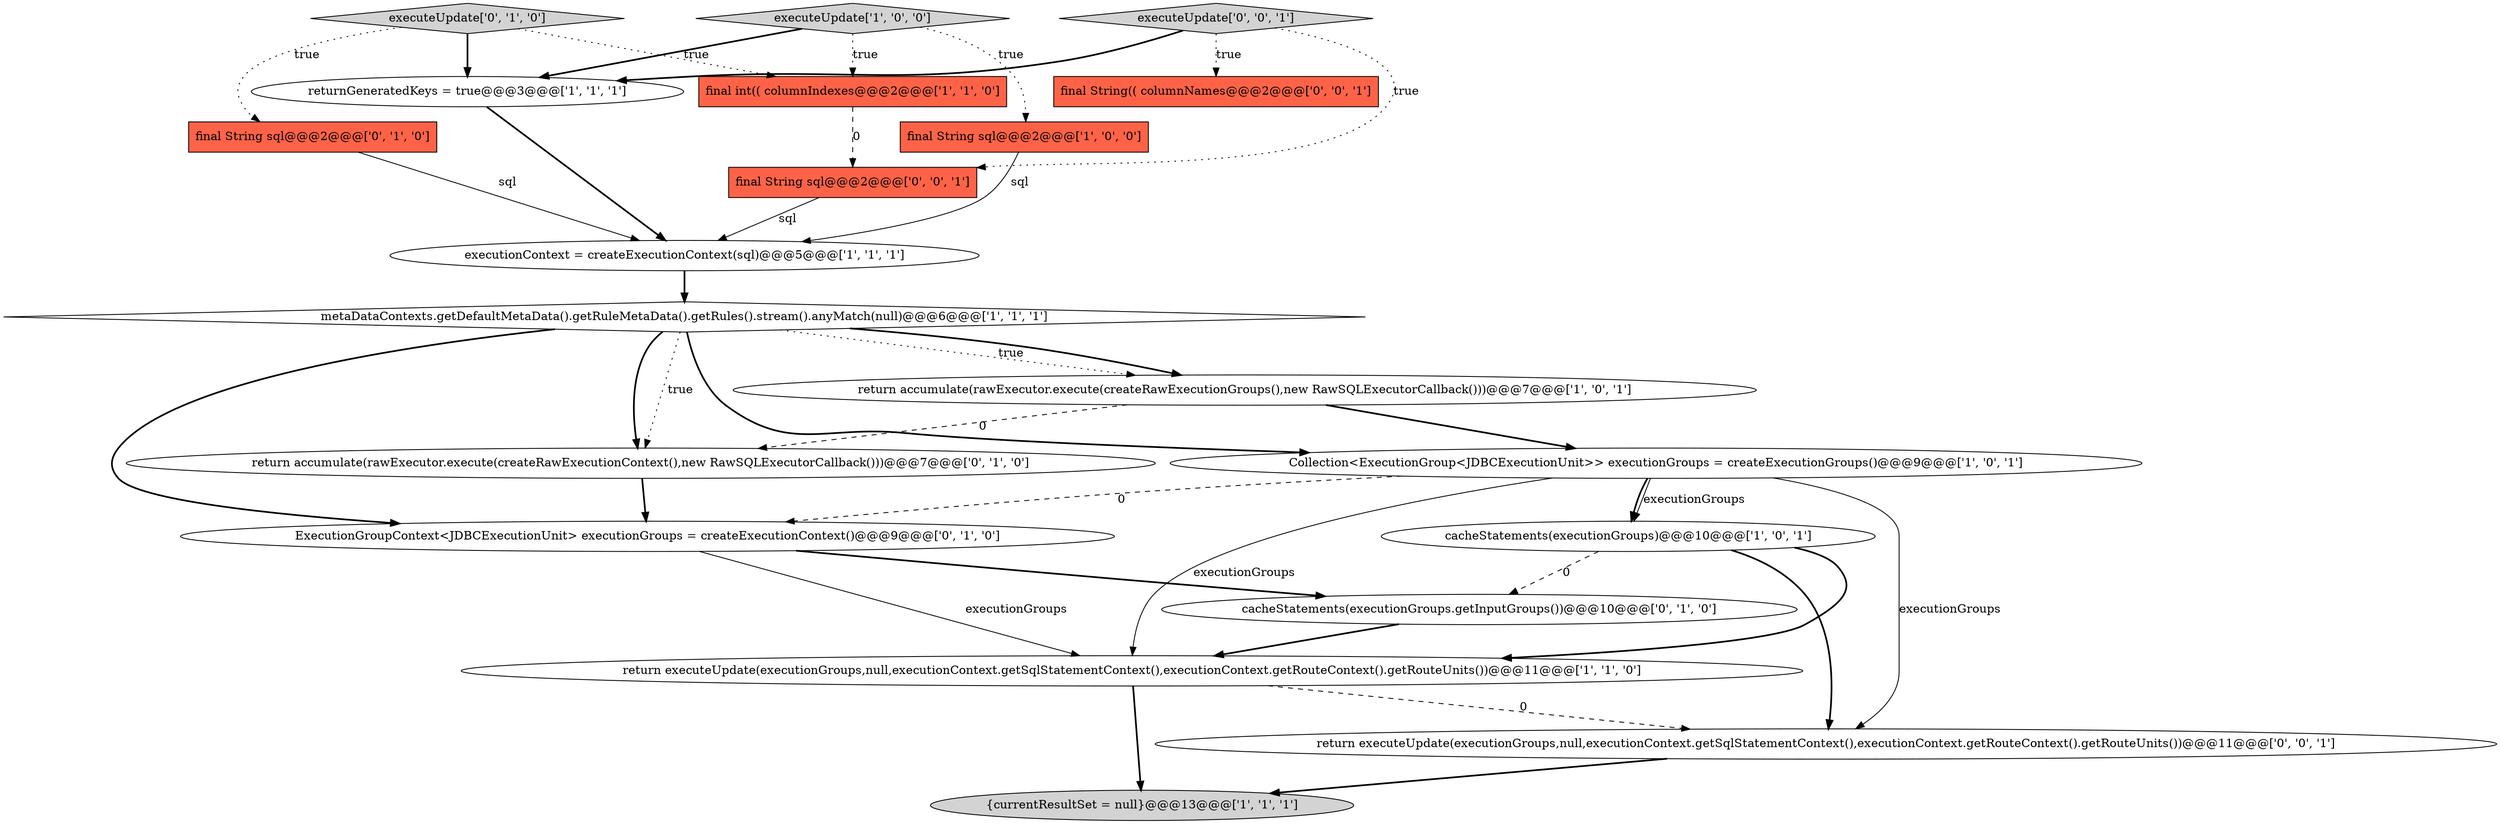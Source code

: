 digraph {
14 [style = filled, label = "final String sql@@@2@@@['0', '1', '0']", fillcolor = tomato, shape = box image = "AAA0AAABBB2BBB"];
15 [style = filled, label = "executeUpdate['0', '1', '0']", fillcolor = lightgray, shape = diamond image = "AAA0AAABBB2BBB"];
12 [style = filled, label = "cacheStatements(executionGroups.getInputGroups())@@@10@@@['0', '1', '0']", fillcolor = white, shape = ellipse image = "AAA1AAABBB2BBB"];
9 [style = filled, label = "{currentResultSet = null}@@@13@@@['1', '1', '1']", fillcolor = lightgray, shape = ellipse image = "AAA0AAABBB1BBB"];
1 [style = filled, label = "executionContext = createExecutionContext(sql)@@@5@@@['1', '1', '1']", fillcolor = white, shape = ellipse image = "AAA0AAABBB1BBB"];
16 [style = filled, label = "final String(( columnNames@@@2@@@['0', '0', '1']", fillcolor = tomato, shape = box image = "AAA0AAABBB3BBB"];
17 [style = filled, label = "final String sql@@@2@@@['0', '0', '1']", fillcolor = tomato, shape = box image = "AAA0AAABBB3BBB"];
7 [style = filled, label = "final String sql@@@2@@@['1', '0', '0']", fillcolor = tomato, shape = box image = "AAA0AAABBB1BBB"];
19 [style = filled, label = "return executeUpdate(executionGroups,null,executionContext.getSqlStatementContext(),executionContext.getRouteContext().getRouteUnits())@@@11@@@['0', '0', '1']", fillcolor = white, shape = ellipse image = "AAA0AAABBB3BBB"];
13 [style = filled, label = "ExecutionGroupContext<JDBCExecutionUnit> executionGroups = createExecutionContext()@@@9@@@['0', '1', '0']", fillcolor = white, shape = ellipse image = "AAA1AAABBB2BBB"];
3 [style = filled, label = "returnGeneratedKeys = true@@@3@@@['1', '1', '1']", fillcolor = white, shape = ellipse image = "AAA0AAABBB1BBB"];
2 [style = filled, label = "executeUpdate['1', '0', '0']", fillcolor = lightgray, shape = diamond image = "AAA0AAABBB1BBB"];
6 [style = filled, label = "cacheStatements(executionGroups)@@@10@@@['1', '0', '1']", fillcolor = white, shape = ellipse image = "AAA0AAABBB1BBB"];
8 [style = filled, label = "final int(( columnIndexes@@@2@@@['1', '1', '0']", fillcolor = tomato, shape = box image = "AAA0AAABBB1BBB"];
11 [style = filled, label = "return accumulate(rawExecutor.execute(createRawExecutionContext(),new RawSQLExecutorCallback()))@@@7@@@['0', '1', '0']", fillcolor = white, shape = ellipse image = "AAA1AAABBB2BBB"];
0 [style = filled, label = "return executeUpdate(executionGroups,null,executionContext.getSqlStatementContext(),executionContext.getRouteContext().getRouteUnits())@@@11@@@['1', '1', '0']", fillcolor = white, shape = ellipse image = "AAA0AAABBB1BBB"];
5 [style = filled, label = "Collection<ExecutionGroup<JDBCExecutionUnit>> executionGroups = createExecutionGroups()@@@9@@@['1', '0', '1']", fillcolor = white, shape = ellipse image = "AAA0AAABBB1BBB"];
10 [style = filled, label = "metaDataContexts.getDefaultMetaData().getRuleMetaData().getRules().stream().anyMatch(null)@@@6@@@['1', '1', '1']", fillcolor = white, shape = diamond image = "AAA0AAABBB1BBB"];
18 [style = filled, label = "executeUpdate['0', '0', '1']", fillcolor = lightgray, shape = diamond image = "AAA0AAABBB3BBB"];
4 [style = filled, label = "return accumulate(rawExecutor.execute(createRawExecutionGroups(),new RawSQLExecutorCallback()))@@@7@@@['1', '0', '1']", fillcolor = white, shape = ellipse image = "AAA0AAABBB1BBB"];
18->3 [style = bold, label=""];
12->0 [style = bold, label=""];
0->19 [style = dashed, label="0"];
4->11 [style = dashed, label="0"];
5->13 [style = dashed, label="0"];
19->9 [style = bold, label=""];
1->10 [style = bold, label=""];
5->19 [style = solid, label="executionGroups"];
2->8 [style = dotted, label="true"];
17->1 [style = solid, label="sql"];
4->5 [style = bold, label=""];
6->0 [style = bold, label=""];
5->0 [style = solid, label="executionGroups"];
0->9 [style = bold, label=""];
10->11 [style = bold, label=""];
6->19 [style = bold, label=""];
3->1 [style = bold, label=""];
2->3 [style = bold, label=""];
14->1 [style = solid, label="sql"];
18->16 [style = dotted, label="true"];
15->8 [style = dotted, label="true"];
6->12 [style = dashed, label="0"];
13->12 [style = bold, label=""];
18->17 [style = dotted, label="true"];
13->0 [style = solid, label="executionGroups"];
10->13 [style = bold, label=""];
10->4 [style = dotted, label="true"];
10->4 [style = bold, label=""];
11->13 [style = bold, label=""];
7->1 [style = solid, label="sql"];
15->3 [style = bold, label=""];
5->6 [style = solid, label="executionGroups"];
10->11 [style = dotted, label="true"];
15->14 [style = dotted, label="true"];
8->17 [style = dashed, label="0"];
10->5 [style = bold, label=""];
5->6 [style = bold, label=""];
2->7 [style = dotted, label="true"];
}
